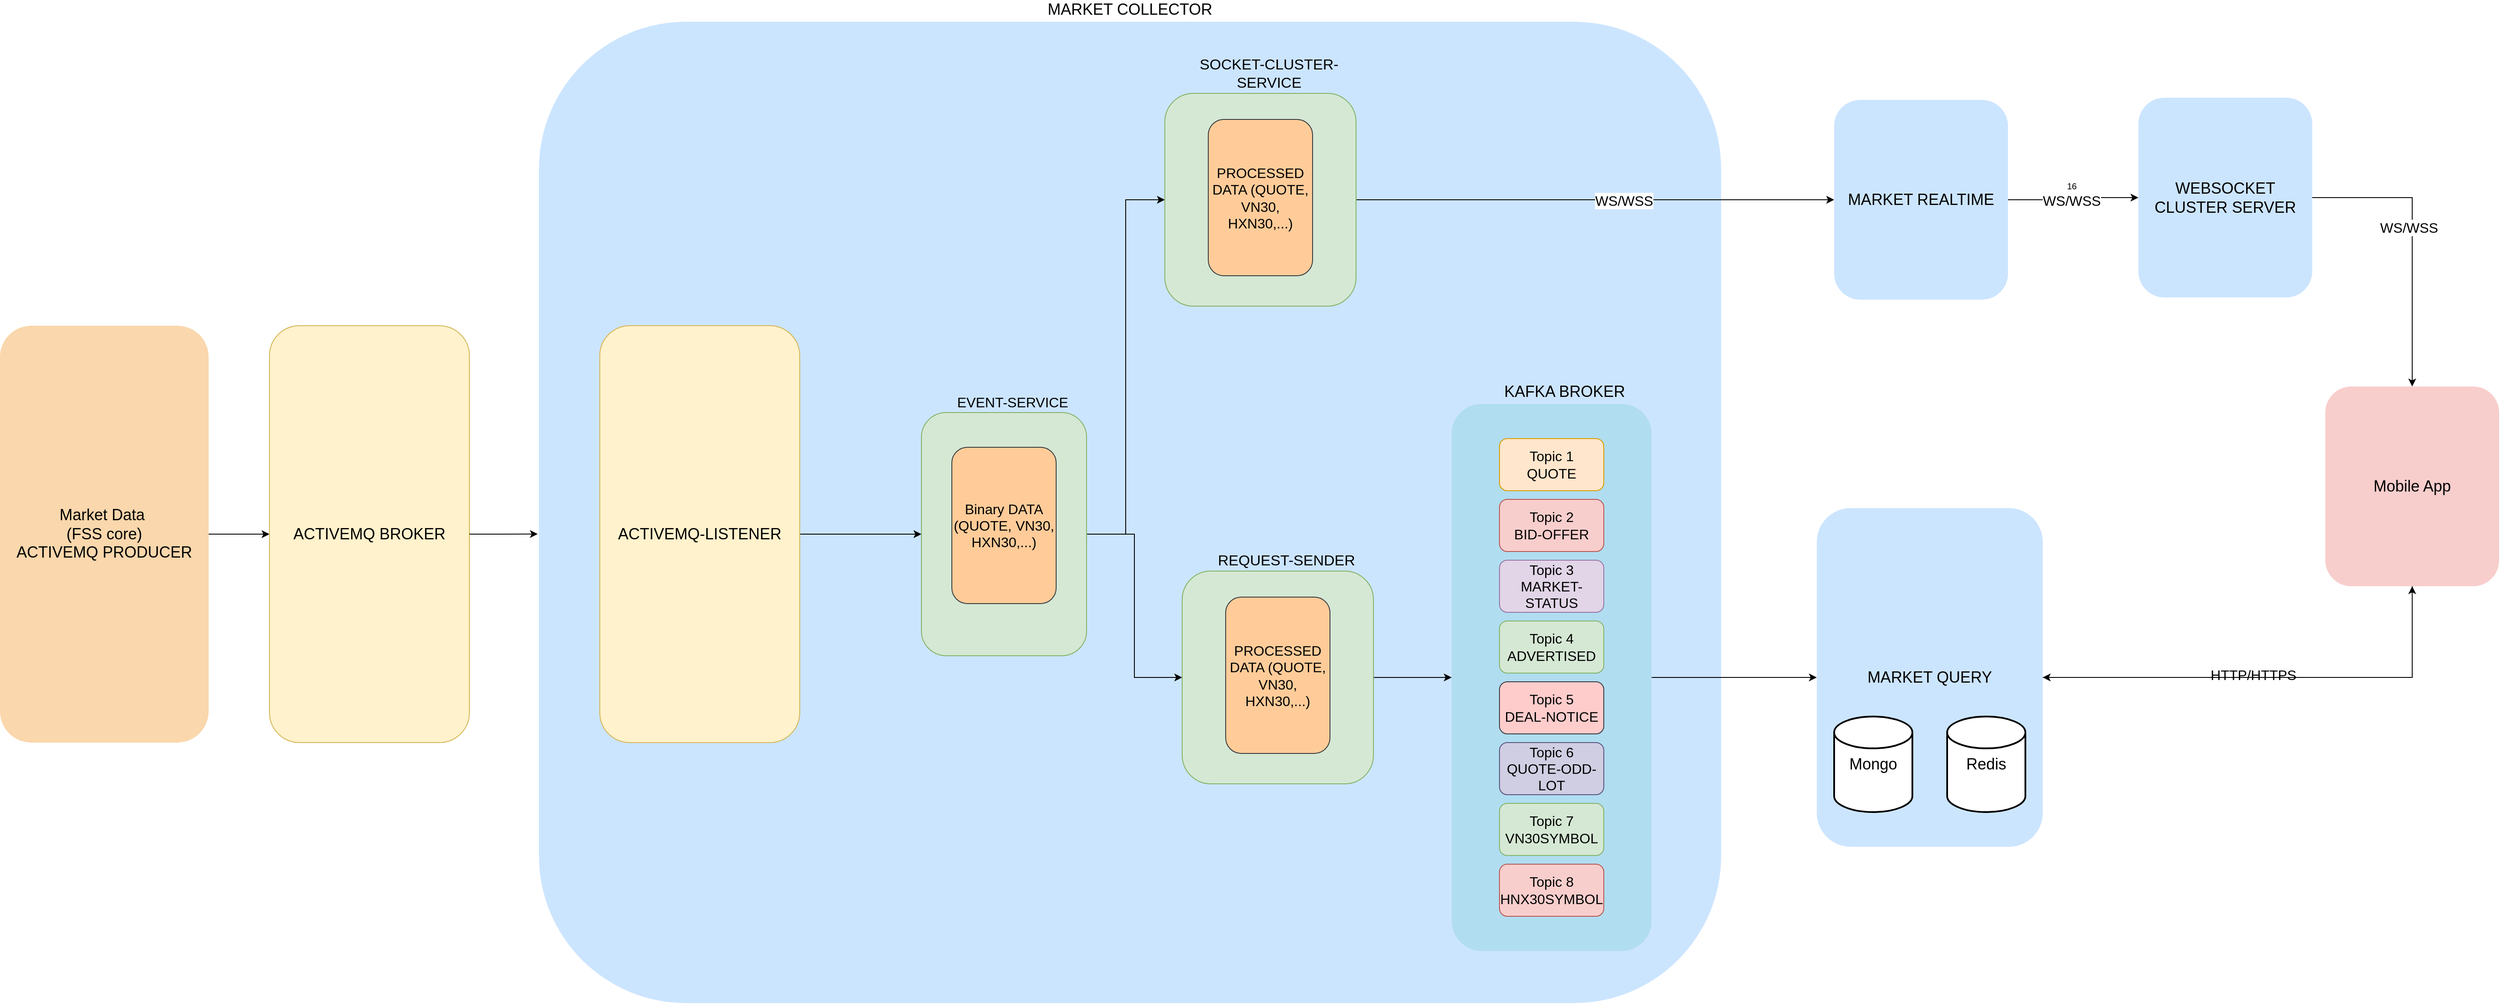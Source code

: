 <mxfile version="24.7.5">
  <diagram name="Page-1" id="IwSSLwuOnNOyw23XbFBf">
    <mxGraphModel dx="2438" dy="1990" grid="1" gridSize="10" guides="1" tooltips="1" connect="1" arrows="1" fold="1" page="1" pageScale="1" pageWidth="850" pageHeight="1100" math="0" shadow="0">
      <root>
        <mxCell id="0" />
        <mxCell id="1" parent="0" />
        <mxCell id="Mps03B1op9807FFeRRug-32" value="MARKET COLLECTOR" style="rounded=1;whiteSpace=wrap;html=1;labelPosition=center;verticalLabelPosition=top;align=center;verticalAlign=bottom;fillColor=#cce5ff;strokeColor=none;fontSize=18;" parent="1" vertex="1">
          <mxGeometry x="-130" y="-1030" width="1360" height="1130" as="geometry" />
        </mxCell>
        <mxCell id="aQ8tFCb6InxpqliSWkUr-10" style="edgeStyle=orthogonalEdgeStyle;rounded=0;orthogonalLoop=1;jettySize=auto;html=1;exitX=1;exitY=0.5;exitDx=0;exitDy=0;entryX=0;entryY=0.5;entryDx=0;entryDy=0;" parent="1" source="Mps03B1op9807FFeRRug-23" target="Mps03B1op9807FFeRRug-27" edge="1">
          <mxGeometry relative="1" as="geometry" />
        </mxCell>
        <mxCell id="aQ8tFCb6InxpqliSWkUr-17" style="edgeStyle=orthogonalEdgeStyle;rounded=0;orthogonalLoop=1;jettySize=auto;html=1;exitX=1;exitY=0.5;exitDx=0;exitDy=0;entryX=0;entryY=0.5;entryDx=0;entryDy=0;" parent="1" source="Mps03B1op9807FFeRRug-23" target="aQ8tFCb6InxpqliSWkUr-11" edge="1">
          <mxGeometry relative="1" as="geometry" />
        </mxCell>
        <mxCell id="Mps03B1op9807FFeRRug-23" value="EVENT-SERVICE" style="rounded=1;whiteSpace=wrap;html=1;align=center;spacingLeft=20;labelPosition=center;verticalLabelPosition=top;verticalAlign=bottom;spacingTop=16;fillColor=#d5e8d4;strokeColor=#82b366;fontSize=16;" parent="1" vertex="1">
          <mxGeometry x="310" y="-580" width="190" height="280" as="geometry" />
        </mxCell>
        <mxCell id="aQ8tFCb6InxpqliSWkUr-16" style="edgeStyle=orthogonalEdgeStyle;rounded=0;orthogonalLoop=1;jettySize=auto;html=1;exitX=1;exitY=0.5;exitDx=0;exitDy=0;entryX=0;entryY=0.5;entryDx=0;entryDy=0;" parent="1" source="Mps03B1op9807FFeRRug-12" target="aQ8tFCb6InxpqliSWkUr-4" edge="1">
          <mxGeometry relative="1" as="geometry" />
        </mxCell>
        <mxCell id="Mps03B1op9807FFeRRug-12" value="KAFKA BROKER" style="rounded=1;whiteSpace=wrap;html=1;align=center;spacingLeft=30;labelPosition=center;verticalLabelPosition=top;verticalAlign=bottom;fillColor=#b1ddf0;strokeColor=none;fontSize=18;" parent="1" vertex="1">
          <mxGeometry x="920" y="-590" width="230" height="630" as="geometry" />
        </mxCell>
        <mxCell id="aQ8tFCb6InxpqliSWkUr-30" style="edgeStyle=orthogonalEdgeStyle;rounded=0;orthogonalLoop=1;jettySize=auto;html=1;exitX=1;exitY=0.5;exitDx=0;exitDy=0;entryX=0;entryY=0.5;entryDx=0;entryDy=0;" parent="1" source="Mps03B1op9807FFeRRug-1" target="aQ8tFCb6InxpqliSWkUr-20" edge="1">
          <mxGeometry relative="1" as="geometry" />
        </mxCell>
        <mxCell id="Mps03B1op9807FFeRRug-1" value="Market Data&amp;nbsp;&lt;br style=&quot;font-size: 18px;&quot;&gt;(FSS core)&lt;br&gt;ACTIVEMQ PRODUCER" style="rounded=1;whiteSpace=wrap;html=1;fillColor=#fad7ac;strokeColor=none;fontSize=18;" parent="1" vertex="1">
          <mxGeometry x="-750" y="-680" width="240" height="480" as="geometry" />
        </mxCell>
        <mxCell id="aQ8tFCb6InxpqliSWkUr-27" style="edgeStyle=orthogonalEdgeStyle;rounded=0;orthogonalLoop=1;jettySize=auto;html=1;exitX=1;exitY=0.5;exitDx=0;exitDy=0;entryX=0;entryY=0.5;entryDx=0;entryDy=0;" parent="1" source="Mps03B1op9807FFeRRug-2" target="Mps03B1op9807FFeRRug-23" edge="1">
          <mxGeometry relative="1" as="geometry" />
        </mxCell>
        <mxCell id="Mps03B1op9807FFeRRug-2" value="ACTIVEMQ-LISTENER" style="rounded=1;whiteSpace=wrap;html=1;fillColor=#fff2cc;strokeColor=#d6b656;fontSize=18;" parent="1" vertex="1">
          <mxGeometry x="-60" y="-680" width="230" height="480" as="geometry" />
        </mxCell>
        <mxCell id="Mps03B1op9807FFeRRug-3" value="Topic 1&lt;br style=&quot;font-size: 16px;&quot;&gt;QUOTE" style="rounded=1;whiteSpace=wrap;html=1;fillColor=#ffe6cc;strokeColor=#d79b00;fontSize=16;" parent="1" vertex="1">
          <mxGeometry x="975" y="-550" width="120" height="60" as="geometry" />
        </mxCell>
        <mxCell id="Mps03B1op9807FFeRRug-4" value="Topic 2&lt;br style=&quot;font-size: 16px;&quot;&gt;BID-OFFER" style="rounded=1;whiteSpace=wrap;html=1;fillColor=#f8cecc;strokeColor=#b85450;fontSize=16;" parent="1" vertex="1">
          <mxGeometry x="975" y="-480" width="120" height="60" as="geometry" />
        </mxCell>
        <mxCell id="Mps03B1op9807FFeRRug-5" value="Topic 4&lt;br style=&quot;font-size: 16px;&quot;&gt;ADVERTISED" style="rounded=1;whiteSpace=wrap;html=1;fillColor=#d5e8d4;strokeColor=#82b366;fontSize=16;" parent="1" vertex="1">
          <mxGeometry x="975" y="-340" width="120" height="60" as="geometry" />
        </mxCell>
        <mxCell id="Mps03B1op9807FFeRRug-6" value="Topic 5&lt;div style=&quot;font-size: 16px;&quot;&gt;DEAL-NOTICE&lt;/div&gt;" style="rounded=1;whiteSpace=wrap;html=1;fillColor=#ffcccc;strokeColor=#36393d;fontSize=16;" parent="1" vertex="1">
          <mxGeometry x="975" y="-270" width="120" height="60" as="geometry" />
        </mxCell>
        <mxCell id="Mps03B1op9807FFeRRug-7" value="Topic 3&lt;br style=&quot;font-size: 16px;&quot;&gt;MARKET-STATUS" style="rounded=1;whiteSpace=wrap;html=1;fillColor=#e1d5e7;strokeColor=#9673a6;fontSize=16;" parent="1" vertex="1">
          <mxGeometry x="975" y="-410" width="120" height="60" as="geometry" />
        </mxCell>
        <mxCell id="Mps03B1op9807FFeRRug-8" value="Topic 7&lt;br style=&quot;font-size: 16px;&quot;&gt;VN30SYMBOL" style="rounded=1;whiteSpace=wrap;html=1;fillColor=#d5e8d4;strokeColor=#82b366;fontSize=16;" parent="1" vertex="1">
          <mxGeometry x="975" y="-130" width="120" height="60" as="geometry" />
        </mxCell>
        <mxCell id="Mps03B1op9807FFeRRug-9" value="Topic 8&lt;br style=&quot;font-size: 16px;&quot;&gt;HNX30SYMBOL" style="rounded=1;whiteSpace=wrap;html=1;fillColor=#f8cecc;strokeColor=#b85450;fontSize=16;" parent="1" vertex="1">
          <mxGeometry x="975" y="-60" width="120" height="60" as="geometry" />
        </mxCell>
        <mxCell id="Mps03B1op9807FFeRRug-10" value="Topic 6&lt;br style=&quot;font-size: 16px;&quot;&gt;QUOTE-ODD-LOT" style="rounded=1;whiteSpace=wrap;html=1;fillColor=#d0cee2;strokeColor=#56517e;fontSize=16;" parent="1" vertex="1">
          <mxGeometry x="975" y="-200" width="120" height="60" as="geometry" />
        </mxCell>
        <mxCell id="aQ8tFCb6InxpqliSWkUr-15" style="edgeStyle=orthogonalEdgeStyle;rounded=0;orthogonalLoop=1;jettySize=auto;html=1;exitX=1;exitY=0.5;exitDx=0;exitDy=0;entryX=0;entryY=0.5;entryDx=0;entryDy=0;" parent="1" source="Mps03B1op9807FFeRRug-27" target="Mps03B1op9807FFeRRug-31" edge="1">
          <mxGeometry relative="1" as="geometry" />
        </mxCell>
        <mxCell id="zSeGYQOOE4H_qcUSw2iC-7" value="&lt;font style=&quot;font-size: 16px;&quot;&gt;WS/WSS&lt;/font&gt;" style="edgeLabel;html=1;align=center;verticalAlign=middle;resizable=0;points=[];labelBackgroundColor=default;" parent="aQ8tFCb6InxpqliSWkUr-15" vertex="1" connectable="0">
          <mxGeometry x="0.12" y="-1" relative="1" as="geometry">
            <mxPoint as="offset" />
          </mxGeometry>
        </mxCell>
        <mxCell id="Mps03B1op9807FFeRRug-27" value="SOCKET-CLUSTER-SERVICE" style="rounded=1;whiteSpace=wrap;html=1;align=center;spacingLeft=20;labelPosition=center;verticalLabelPosition=top;verticalAlign=bottom;spacingTop=16;fillColor=#d5e8d4;strokeColor=#82b366;fontSize=17;" parent="1" vertex="1">
          <mxGeometry x="590" y="-947.5" width="220" height="245" as="geometry" />
        </mxCell>
        <mxCell id="Mps03B1op9807FFeRRug-21" value="PROCESSED DATA (QUOTE, VN30, HXN30,...)" style="rounded=1;whiteSpace=wrap;html=1;fillColor=#ffcc99;strokeColor=#36393d;fontSize=16;" parent="1" vertex="1">
          <mxGeometry x="640" y="-917.5" width="120" height="180" as="geometry" />
        </mxCell>
        <mxCell id="Mps03B1op9807FFeRRug-30" value="Binary DATA (QUOTE, VN30, HXN30,...)" style="rounded=1;whiteSpace=wrap;html=1;fillColor=#ffcc99;strokeColor=#36393d;fontSize=16;" parent="1" vertex="1">
          <mxGeometry x="345" y="-540" width="120" height="180" as="geometry" />
        </mxCell>
        <mxCell id="zSeGYQOOE4H_qcUSw2iC-9" style="edgeStyle=orthogonalEdgeStyle;rounded=0;orthogonalLoop=1;jettySize=auto;html=1;exitX=1;exitY=0.5;exitDx=0;exitDy=0;entryX=0;entryY=0.5;entryDx=0;entryDy=0;" parent="1" source="Mps03B1op9807FFeRRug-31" target="zSeGYQOOE4H_qcUSw2iC-8" edge="1">
          <mxGeometry relative="1" as="geometry" />
        </mxCell>
        <mxCell id="zSeGYQOOE4H_qcUSw2iC-10" value="Text" style="edgeLabel;html=1;align=center;verticalAlign=middle;resizable=0;points=[];" parent="zSeGYQOOE4H_qcUSw2iC-9" vertex="1" connectable="0">
          <mxGeometry x="0.037" y="4" relative="1" as="geometry">
            <mxPoint as="offset" />
          </mxGeometry>
        </mxCell>
        <mxCell id="zSeGYQOOE4H_qcUSw2iC-11" value="&lt;font style=&quot;font-size: 10px;&quot;&gt;16&lt;/font&gt;&lt;div style=&quot;font-size: 16px;&quot;&gt;&lt;font style=&quot;font-size: 16px;&quot;&gt;WS/WSS&lt;/font&gt;&lt;/div&gt;" style="edgeLabel;html=1;align=center;verticalAlign=middle;resizable=0;points=[];" parent="zSeGYQOOE4H_qcUSw2iC-9" vertex="1" connectable="0">
          <mxGeometry x="-0.025" y="6" relative="1" as="geometry">
            <mxPoint x="-2" as="offset" />
          </mxGeometry>
        </mxCell>
        <mxCell id="Mps03B1op9807FFeRRug-31" value="MARKET REALTIME" style="rounded=1;whiteSpace=wrap;html=1;fillColor=#cce5ff;strokeColor=none;fontSize=18;labelPosition=center;verticalLabelPosition=middle;align=center;verticalAlign=middle;" parent="1" vertex="1">
          <mxGeometry x="1360" y="-940" width="200" height="230" as="geometry" />
        </mxCell>
        <mxCell id="zSeGYQOOE4H_qcUSw2iC-15" style="edgeStyle=orthogonalEdgeStyle;rounded=0;orthogonalLoop=1;jettySize=auto;html=1;exitX=1;exitY=0.5;exitDx=0;exitDy=0;entryX=0.5;entryY=1;entryDx=0;entryDy=0;" parent="1" source="aQ8tFCb6InxpqliSWkUr-4" target="zSeGYQOOE4H_qcUSw2iC-12" edge="1">
          <mxGeometry relative="1" as="geometry" />
        </mxCell>
        <mxCell id="zSeGYQOOE4H_qcUSw2iC-16" value="&lt;font style=&quot;font-size: 16px;&quot;&gt;HTTP/HTTPS&lt;/font&gt;" style="edgeLabel;html=1;align=center;verticalAlign=middle;resizable=0;points=[];" parent="zSeGYQOOE4H_qcUSw2iC-15" vertex="1" connectable="0">
          <mxGeometry x="-0.088" y="3" relative="1" as="geometry">
            <mxPoint as="offset" />
          </mxGeometry>
        </mxCell>
        <mxCell id="aQ8tFCb6InxpqliSWkUr-4" value="MARKET QUERY" style="rounded=1;whiteSpace=wrap;html=1;fillColor=#cce5ff;strokeColor=none;fontSize=18;labelPosition=center;verticalLabelPosition=middle;align=center;verticalAlign=middle;" parent="1" vertex="1">
          <mxGeometry x="1340" y="-470" width="260" height="390" as="geometry" />
        </mxCell>
        <mxCell id="aQ8tFCb6InxpqliSWkUr-19" style="edgeStyle=orthogonalEdgeStyle;rounded=0;orthogonalLoop=1;jettySize=auto;html=1;exitX=1;exitY=0.5;exitDx=0;exitDy=0;" parent="1" source="aQ8tFCb6InxpqliSWkUr-11" target="Mps03B1op9807FFeRRug-12" edge="1">
          <mxGeometry relative="1" as="geometry" />
        </mxCell>
        <mxCell id="aQ8tFCb6InxpqliSWkUr-11" value="REQUEST-SENDER" style="rounded=1;whiteSpace=wrap;html=1;align=center;spacingLeft=20;labelPosition=center;verticalLabelPosition=top;verticalAlign=bottom;spacingTop=16;fillColor=#d5e8d4;strokeColor=#82b366;fontSize=17;" parent="1" vertex="1">
          <mxGeometry x="610" y="-397.5" width="220" height="245" as="geometry" />
        </mxCell>
        <mxCell id="aQ8tFCb6InxpqliSWkUr-12" value="PROCESSED DATA (QUOTE, VN30, HXN30,...)" style="rounded=1;whiteSpace=wrap;html=1;fillColor=#ffcc99;strokeColor=#36393d;fontSize=16;" parent="1" vertex="1">
          <mxGeometry x="660" y="-367.5" width="120" height="180" as="geometry" />
        </mxCell>
        <mxCell id="aQ8tFCb6InxpqliSWkUr-20" value="ACTIVEMQ BROKER" style="rounded=1;whiteSpace=wrap;html=1;fillColor=#fff2cc;strokeColor=#d6b656;fontSize=18;" parent="1" vertex="1">
          <mxGeometry x="-440" y="-680" width="230" height="480" as="geometry" />
        </mxCell>
        <mxCell id="aQ8tFCb6InxpqliSWkUr-34" style="edgeStyle=orthogonalEdgeStyle;rounded=0;orthogonalLoop=1;jettySize=auto;html=1;exitX=1;exitY=0.5;exitDx=0;exitDy=0;entryX=-0.001;entryY=0.522;entryDx=0;entryDy=0;entryPerimeter=0;" parent="1" source="aQ8tFCb6InxpqliSWkUr-20" target="Mps03B1op9807FFeRRug-32" edge="1">
          <mxGeometry relative="1" as="geometry" />
        </mxCell>
        <mxCell id="zSeGYQOOE4H_qcUSw2iC-13" style="edgeStyle=orthogonalEdgeStyle;rounded=0;orthogonalLoop=1;jettySize=auto;html=1;exitX=1;exitY=0.5;exitDx=0;exitDy=0;" parent="1" source="zSeGYQOOE4H_qcUSw2iC-8" target="zSeGYQOOE4H_qcUSw2iC-12" edge="1">
          <mxGeometry relative="1" as="geometry" />
        </mxCell>
        <mxCell id="zSeGYQOOE4H_qcUSw2iC-14" value="&lt;span style=&quot;font-size: 16px;&quot;&gt;WS/WSS&lt;/span&gt;" style="edgeLabel;html=1;align=center;verticalAlign=middle;resizable=0;points=[];" parent="zSeGYQOOE4H_qcUSw2iC-13" vertex="1" connectable="0">
          <mxGeometry x="-0.103" y="-4" relative="1" as="geometry">
            <mxPoint as="offset" />
          </mxGeometry>
        </mxCell>
        <mxCell id="zSeGYQOOE4H_qcUSw2iC-8" value="WEBSOCKET CLUSTER SERVER" style="rounded=1;whiteSpace=wrap;html=1;fillColor=#cce5ff;strokeColor=none;fontSize=18;labelPosition=center;verticalLabelPosition=middle;align=center;verticalAlign=middle;" parent="1" vertex="1">
          <mxGeometry x="1710" y="-942.5" width="200" height="230" as="geometry" />
        </mxCell>
        <mxCell id="XGZtYdFcgU8wFTMK9hqy-1" style="edgeStyle=orthogonalEdgeStyle;rounded=0;orthogonalLoop=1;jettySize=auto;html=1;exitX=0.5;exitY=1;exitDx=0;exitDy=0;" edge="1" parent="1" source="zSeGYQOOE4H_qcUSw2iC-12" target="aQ8tFCb6InxpqliSWkUr-4">
          <mxGeometry relative="1" as="geometry" />
        </mxCell>
        <mxCell id="zSeGYQOOE4H_qcUSw2iC-12" value="Mobile App" style="rounded=1;whiteSpace=wrap;html=1;fillColor=#f8cecc;strokeColor=none;fontSize=18;labelPosition=center;verticalLabelPosition=middle;align=center;verticalAlign=middle;" parent="1" vertex="1">
          <mxGeometry x="1925" y="-610" width="200" height="230" as="geometry" />
        </mxCell>
        <mxCell id="XGZtYdFcgU8wFTMK9hqy-3" value="&lt;font style=&quot;font-size: 18px;&quot;&gt;Mongo&lt;/font&gt;" style="strokeWidth=2;html=1;shape=mxgraph.flowchart.database;whiteSpace=wrap;" vertex="1" parent="1">
          <mxGeometry x="1360" y="-230" width="90" height="110" as="geometry" />
        </mxCell>
        <mxCell id="XGZtYdFcgU8wFTMK9hqy-4" value="&lt;font style=&quot;font-size: 18px;&quot;&gt;Redis&lt;/font&gt;" style="strokeWidth=2;html=1;shape=mxgraph.flowchart.database;whiteSpace=wrap;" vertex="1" parent="1">
          <mxGeometry x="1490" y="-230" width="90" height="110" as="geometry" />
        </mxCell>
      </root>
    </mxGraphModel>
  </diagram>
</mxfile>

